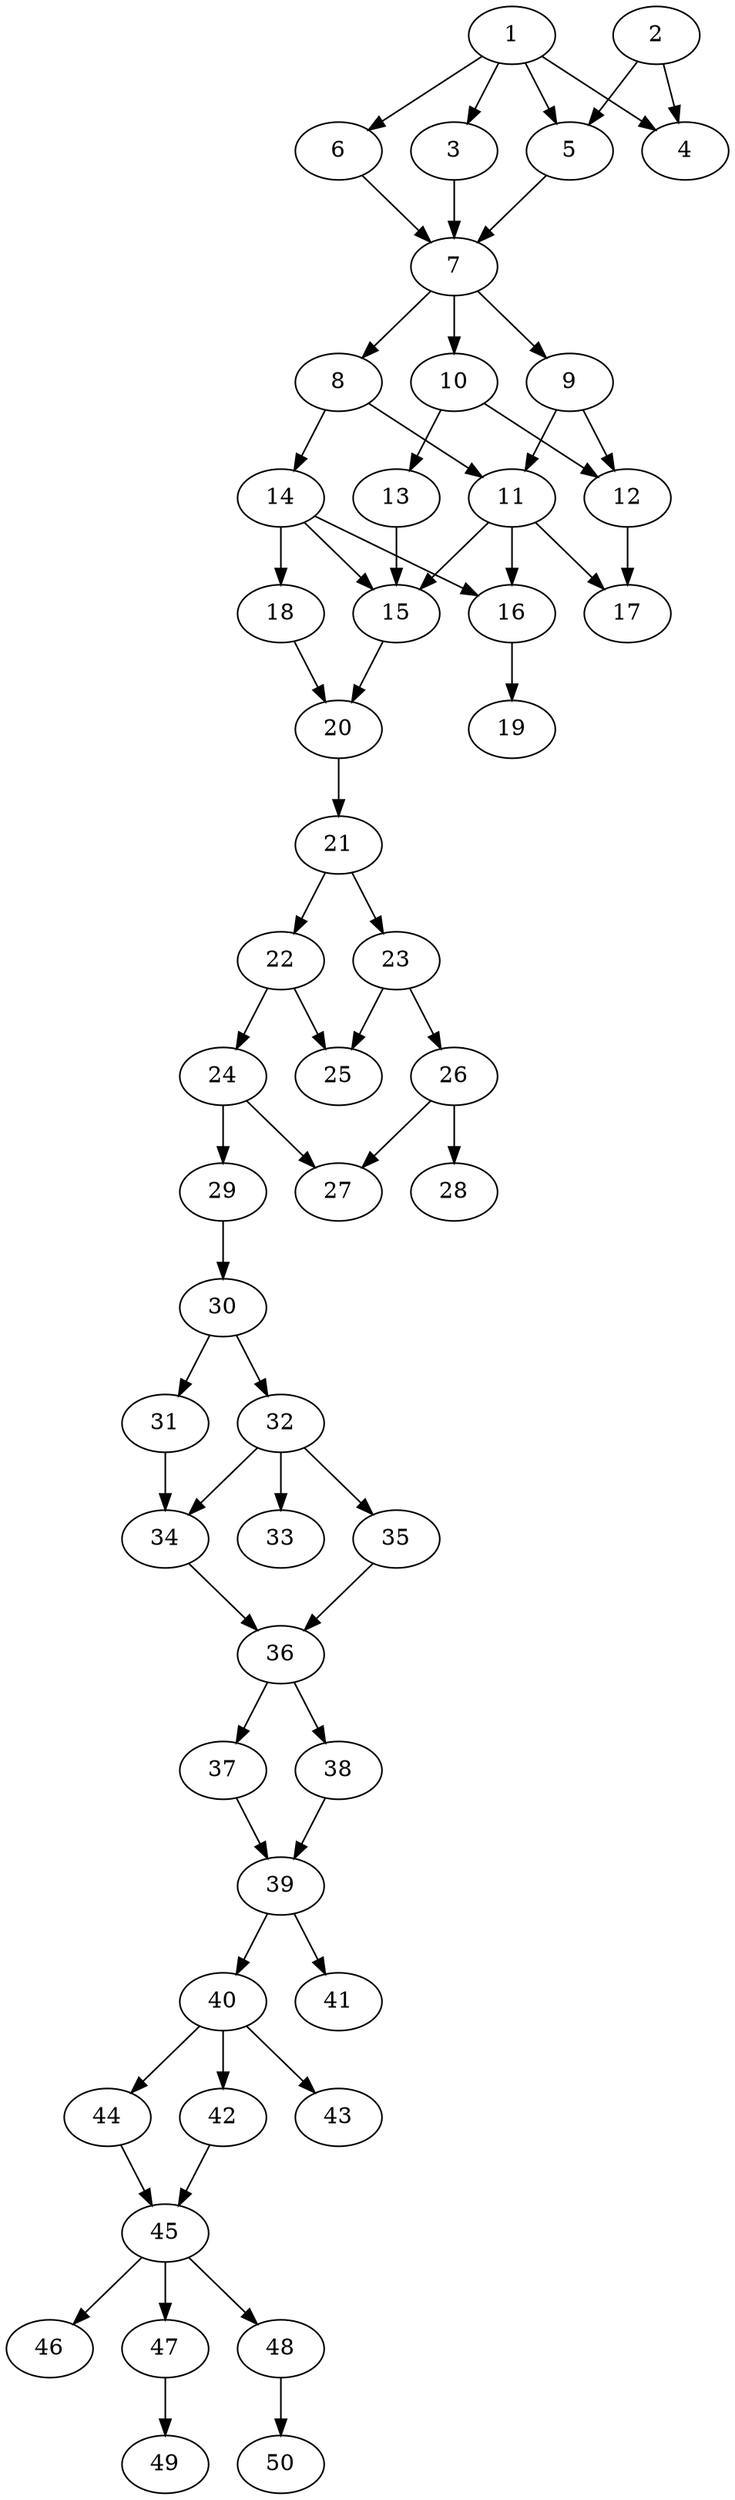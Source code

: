 // DAG automatically generated by daggen at Thu Oct  3 14:07:57 2019
// ./daggen --dot -n 50 --ccr 0.4 --fat 0.3 --regular 0.5 --density 0.7 --mindata 5242880 --maxdata 52428800 
digraph G {
  1 [size="86456320", alpha="0.13", expect_size="34582528"] 
  1 -> 3 [size ="34582528"]
  1 -> 4 [size ="34582528"]
  1 -> 5 [size ="34582528"]
  1 -> 6 [size ="34582528"]
  2 [size="94922240", alpha="0.00", expect_size="37968896"] 
  2 -> 4 [size ="37968896"]
  2 -> 5 [size ="37968896"]
  3 [size="33221120", alpha="0.11", expect_size="13288448"] 
  3 -> 7 [size ="13288448"]
  4 [size="76495360", alpha="0.14", expect_size="30598144"] 
  5 [size="25832960", alpha="0.11", expect_size="10333184"] 
  5 -> 7 [size ="10333184"]
  6 [size="54126080", alpha="0.19", expect_size="21650432"] 
  6 -> 7 [size ="21650432"]
  7 [size="124815360", alpha="0.02", expect_size="49926144"] 
  7 -> 8 [size ="49926144"]
  7 -> 9 [size ="49926144"]
  7 -> 10 [size ="49926144"]
  8 [size="46341120", alpha="0.04", expect_size="18536448"] 
  8 -> 11 [size ="18536448"]
  8 -> 14 [size ="18536448"]
  9 [size="99678720", alpha="0.08", expect_size="39871488"] 
  9 -> 11 [size ="39871488"]
  9 -> 12 [size ="39871488"]
  10 [size="61859840", alpha="0.01", expect_size="24743936"] 
  10 -> 12 [size ="24743936"]
  10 -> 13 [size ="24743936"]
  11 [size="111326720", alpha="0.01", expect_size="44530688"] 
  11 -> 15 [size ="44530688"]
  11 -> 16 [size ="44530688"]
  11 -> 17 [size ="44530688"]
  12 [size="68136960", alpha="0.01", expect_size="27254784"] 
  12 -> 17 [size ="27254784"]
  13 [size="69854720", alpha="0.10", expect_size="27941888"] 
  13 -> 15 [size ="27941888"]
  14 [size="16857600", alpha="0.19", expect_size="6743040"] 
  14 -> 15 [size ="6743040"]
  14 -> 16 [size ="6743040"]
  14 -> 18 [size ="6743040"]
  15 [size="97267200", alpha="0.07", expect_size="38906880"] 
  15 -> 20 [size ="38906880"]
  16 [size="43048960", alpha="0.16", expect_size="17219584"] 
  16 -> 19 [size ="17219584"]
  17 [size="35540480", alpha="0.17", expect_size="14216192"] 
  18 [size="45429760", alpha="0.15", expect_size="18171904"] 
  18 -> 20 [size ="18171904"]
  19 [size="66160640", alpha="0.15", expect_size="26464256"] 
  20 [size="112640000", alpha="0.15", expect_size="45056000"] 
  20 -> 21 [size ="45056000"]
  21 [size="118630400", alpha="0.08", expect_size="47452160"] 
  21 -> 22 [size ="47452160"]
  21 -> 23 [size ="47452160"]
  22 [size="122828800", alpha="0.15", expect_size="49131520"] 
  22 -> 24 [size ="49131520"]
  22 -> 25 [size ="49131520"]
  23 [size="128417280", alpha="0.05", expect_size="51366912"] 
  23 -> 25 [size ="51366912"]
  23 -> 26 [size ="51366912"]
  24 [size="69376000", alpha="0.06", expect_size="27750400"] 
  24 -> 27 [size ="27750400"]
  24 -> 29 [size ="27750400"]
  25 [size="62837760", alpha="0.10", expect_size="25135104"] 
  26 [size="103505920", alpha="0.20", expect_size="41402368"] 
  26 -> 27 [size ="41402368"]
  26 -> 28 [size ="41402368"]
  27 [size="79121920", alpha="0.09", expect_size="31648768"] 
  28 [size="63408640", alpha="0.04", expect_size="25363456"] 
  29 [size="31969280", alpha="0.13", expect_size="12787712"] 
  29 -> 30 [size ="12787712"]
  30 [size="117844480", alpha="0.11", expect_size="47137792"] 
  30 -> 31 [size ="47137792"]
  30 -> 32 [size ="47137792"]
  31 [size="89164800", alpha="0.05", expect_size="35665920"] 
  31 -> 34 [size ="35665920"]
  32 [size="19281920", alpha="0.09", expect_size="7712768"] 
  32 -> 33 [size ="7712768"]
  32 -> 34 [size ="7712768"]
  32 -> 35 [size ="7712768"]
  33 [size="107973120", alpha="0.02", expect_size="43189248"] 
  34 [size="21460480", alpha="0.16", expect_size="8584192"] 
  34 -> 36 [size ="8584192"]
  35 [size="59064320", alpha="0.04", expect_size="23625728"] 
  35 -> 36 [size ="23625728"]
  36 [size="115545600", alpha="0.17", expect_size="46218240"] 
  36 -> 37 [size ="46218240"]
  36 -> 38 [size ="46218240"]
  37 [size="113960960", alpha="0.14", expect_size="45584384"] 
  37 -> 39 [size ="45584384"]
  38 [size="48053760", alpha="0.17", expect_size="19221504"] 
  38 -> 39 [size ="19221504"]
  39 [size="69030400", alpha="0.08", expect_size="27612160"] 
  39 -> 40 [size ="27612160"]
  39 -> 41 [size ="27612160"]
  40 [size="27530240", alpha="0.17", expect_size="11012096"] 
  40 -> 42 [size ="11012096"]
  40 -> 43 [size ="11012096"]
  40 -> 44 [size ="11012096"]
  41 [size="90270720", alpha="0.03", expect_size="36108288"] 
  42 [size="119546880", alpha="0.08", expect_size="47818752"] 
  42 -> 45 [size ="47818752"]
  43 [size="52421120", alpha="0.12", expect_size="20968448"] 
  44 [size="63605760", alpha="0.06", expect_size="25442304"] 
  44 -> 45 [size ="25442304"]
  45 [size="38891520", alpha="0.09", expect_size="15556608"] 
  45 -> 46 [size ="15556608"]
  45 -> 47 [size ="15556608"]
  45 -> 48 [size ="15556608"]
  46 [size="62438400", alpha="0.07", expect_size="24975360"] 
  47 [size="46220800", alpha="0.16", expect_size="18488320"] 
  47 -> 49 [size ="18488320"]
  48 [size="130639360", alpha="0.13", expect_size="52255744"] 
  48 -> 50 [size ="52255744"]
  49 [size="112087040", alpha="0.14", expect_size="44834816"] 
  50 [size="43619840", alpha="0.12", expect_size="17447936"] 
}
